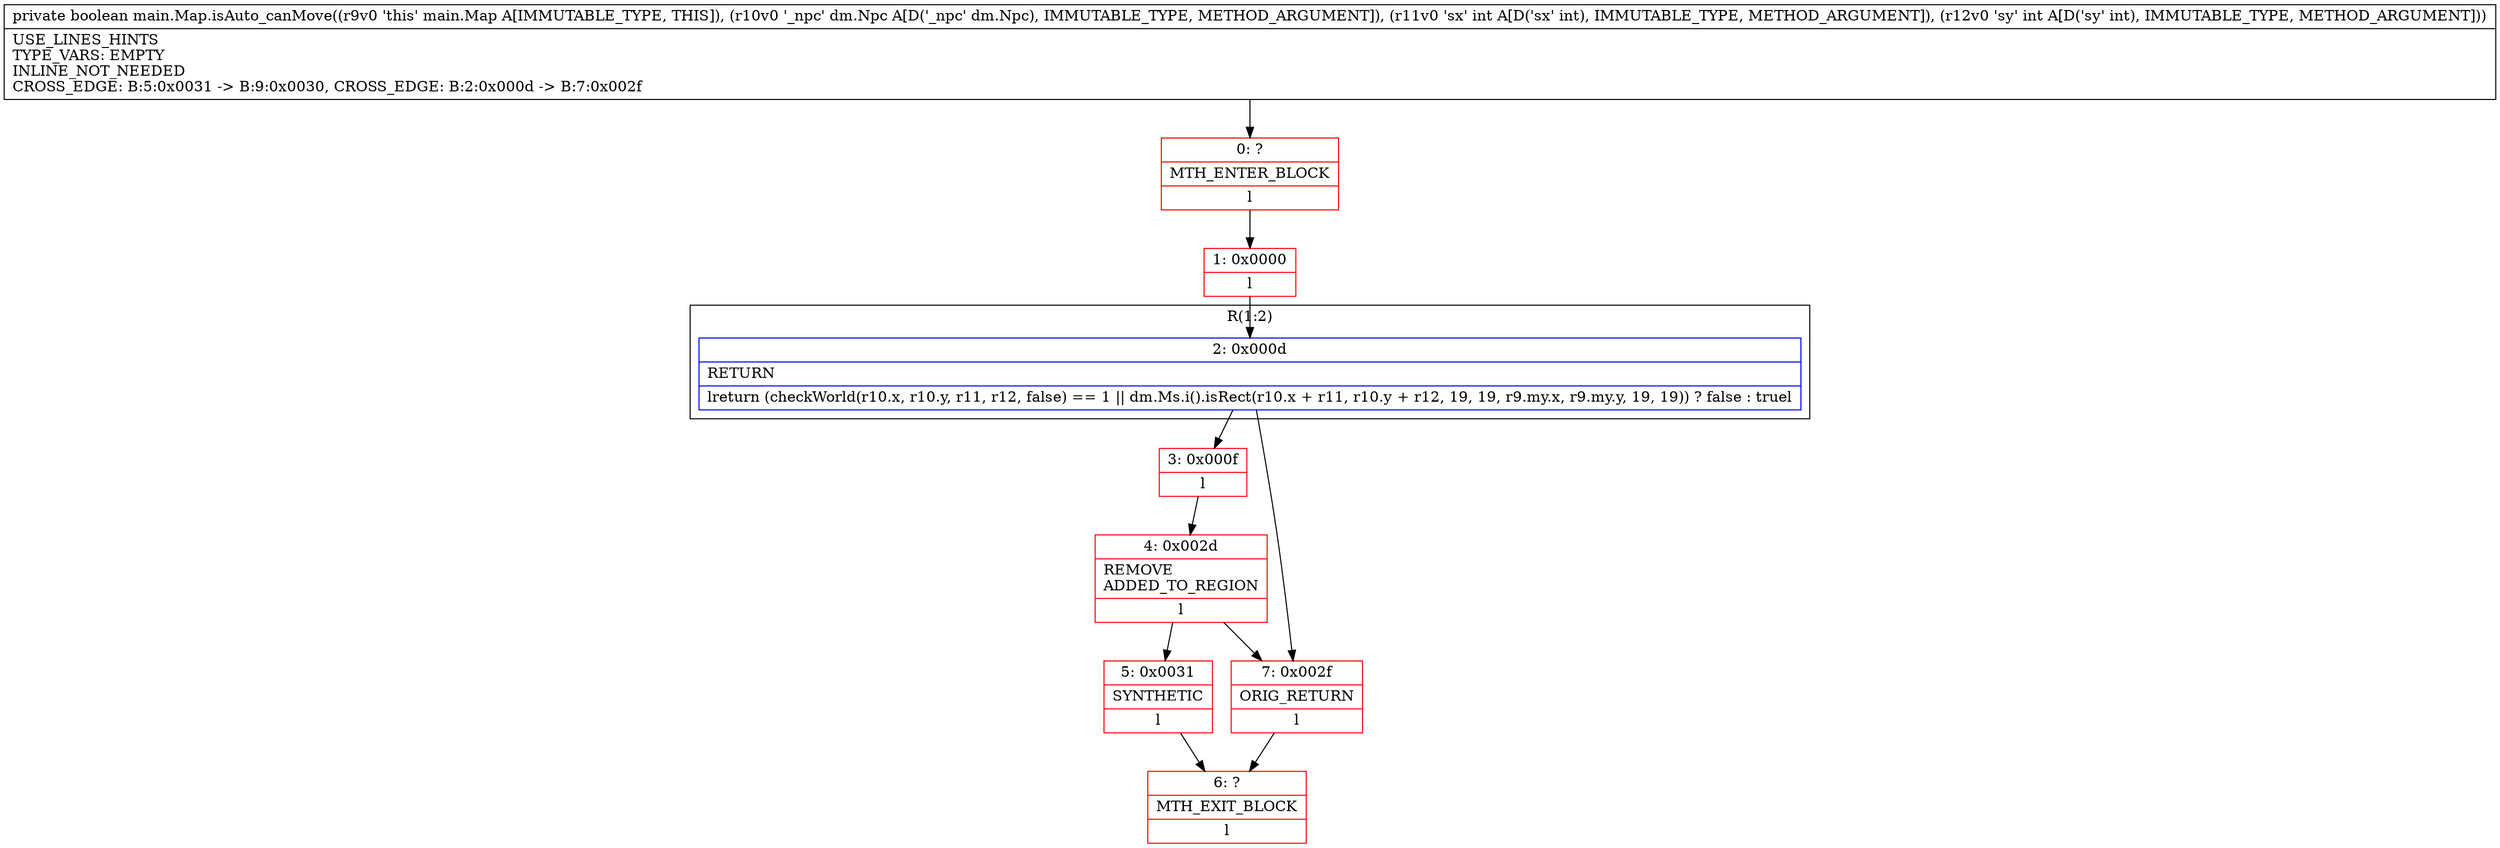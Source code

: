 digraph "CFG formain.Map.isAuto_canMove(Ldm\/Npc;II)Z" {
subgraph cluster_Region_1145899342 {
label = "R(1:2)";
node [shape=record,color=blue];
Node_2 [shape=record,label="{2\:\ 0x000d|RETURN\l|lreturn (checkWorld(r10.x, r10.y, r11, r12, false) == 1 \|\| dm.Ms.i().isRect(r10.x + r11, r10.y + r12, 19, 19, r9.my.x, r9.my.y, 19, 19)) ? false : truel}"];
}
Node_0 [shape=record,color=red,label="{0\:\ ?|MTH_ENTER_BLOCK\l|l}"];
Node_1 [shape=record,color=red,label="{1\:\ 0x0000|l}"];
Node_3 [shape=record,color=red,label="{3\:\ 0x000f|l}"];
Node_4 [shape=record,color=red,label="{4\:\ 0x002d|REMOVE\lADDED_TO_REGION\l|l}"];
Node_5 [shape=record,color=red,label="{5\:\ 0x0031|SYNTHETIC\l|l}"];
Node_6 [shape=record,color=red,label="{6\:\ ?|MTH_EXIT_BLOCK\l|l}"];
Node_7 [shape=record,color=red,label="{7\:\ 0x002f|ORIG_RETURN\l|l}"];
MethodNode[shape=record,label="{private boolean main.Map.isAuto_canMove((r9v0 'this' main.Map A[IMMUTABLE_TYPE, THIS]), (r10v0 '_npc' dm.Npc A[D('_npc' dm.Npc), IMMUTABLE_TYPE, METHOD_ARGUMENT]), (r11v0 'sx' int A[D('sx' int), IMMUTABLE_TYPE, METHOD_ARGUMENT]), (r12v0 'sy' int A[D('sy' int), IMMUTABLE_TYPE, METHOD_ARGUMENT]))  | USE_LINES_HINTS\lTYPE_VARS: EMPTY\lINLINE_NOT_NEEDED\lCROSS_EDGE: B:5:0x0031 \-\> B:9:0x0030, CROSS_EDGE: B:2:0x000d \-\> B:7:0x002f\l}"];
MethodNode -> Node_0;
Node_2 -> Node_3;
Node_2 -> Node_7;
Node_0 -> Node_1;
Node_1 -> Node_2;
Node_3 -> Node_4;
Node_4 -> Node_7;
Node_4 -> Node_5;
Node_5 -> Node_6;
Node_7 -> Node_6;
}

